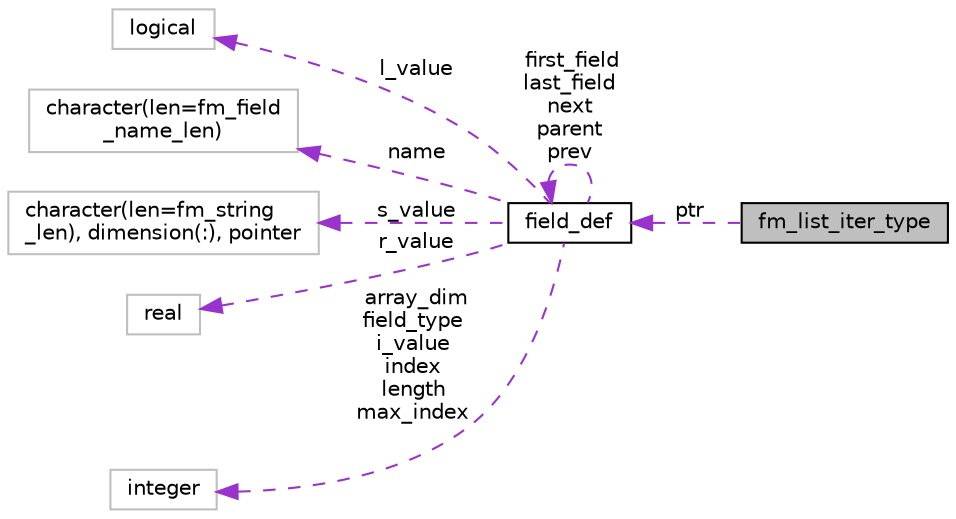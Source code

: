 digraph "fm_list_iter_type"
{
 // INTERACTIVE_SVG=YES
 // LATEX_PDF_SIZE
  edge [fontname="Helvetica",fontsize="10",labelfontname="Helvetica",labelfontsize="10"];
  node [fontname="Helvetica",fontsize="10",shape=record];
  rankdir="LR";
  Node1 [label="fm_list_iter_type",height=0.2,width=0.4,color="black", fillcolor="grey75", style="filled", fontcolor="black",tooltip="Iterator over the field manager list."];
  Node2 -> Node1 [dir="back",color="darkorchid3",fontsize="10",style="dashed",label=" ptr" ,fontname="Helvetica"];
  Node2 [label="field_def",height=0.2,width=0.4,color="black", fillcolor="white", style="filled",URL="$group__field__manager__mod.html#structfield__manager__mod_1_1field__def",tooltip="Private type for internal use."];
  Node3 -> Node2 [dir="back",color="darkorchid3",fontsize="10",style="dashed",label=" l_value" ,fontname="Helvetica"];
  Node3 [label="logical",height=0.2,width=0.4,color="grey75", fillcolor="white", style="filled",tooltip=" "];
  Node4 -> Node2 [dir="back",color="darkorchid3",fontsize="10",style="dashed",label=" name" ,fontname="Helvetica"];
  Node4 [label="character(len=fm_field\l_name_len)",height=0.2,width=0.4,color="grey75", fillcolor="white", style="filled",tooltip=" "];
  Node2 -> Node2 [dir="back",color="darkorchid3",fontsize="10",style="dashed",label=" first_field\nlast_field\nnext\nparent\nprev" ,fontname="Helvetica"];
  Node5 -> Node2 [dir="back",color="darkorchid3",fontsize="10",style="dashed",label=" s_value" ,fontname="Helvetica"];
  Node5 [label="character(len=fm_string\l_len), dimension(:), pointer",height=0.2,width=0.4,color="grey75", fillcolor="white", style="filled",tooltip=" "];
  Node6 -> Node2 [dir="back",color="darkorchid3",fontsize="10",style="dashed",label=" r_value" ,fontname="Helvetica"];
  Node6 [label="real",height=0.2,width=0.4,color="grey75", fillcolor="white", style="filled",tooltip=" "];
  Node7 -> Node2 [dir="back",color="darkorchid3",fontsize="10",style="dashed",label=" array_dim\nfield_type\ni_value\nindex\nlength\nmax_index" ,fontname="Helvetica"];
  Node7 [label="integer",height=0.2,width=0.4,color="grey75", fillcolor="white", style="filled",tooltip=" "];
}
